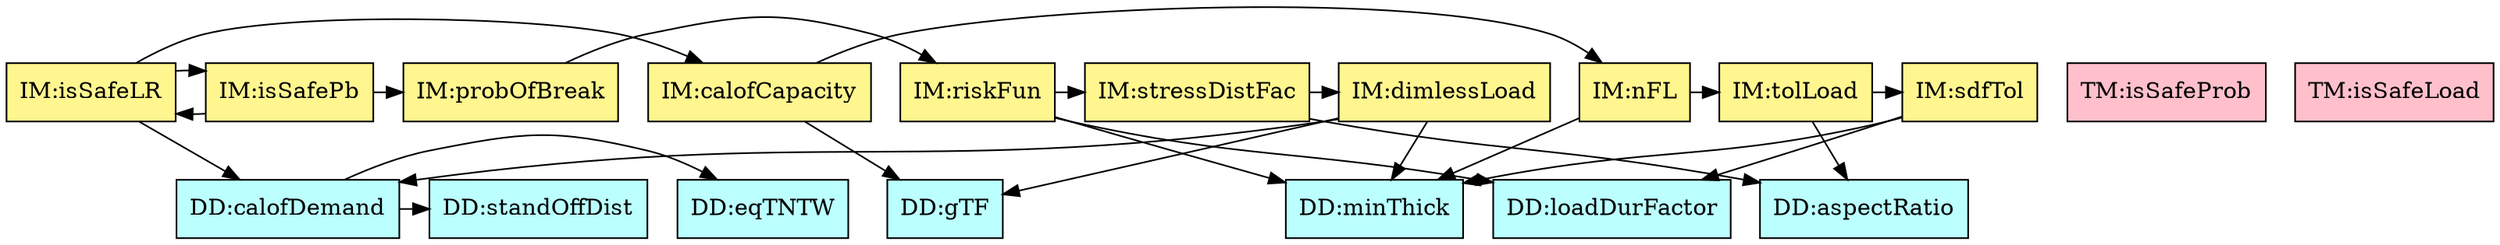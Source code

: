 digraph refvsref {
	demandq -> stdOffDist;
	demandq -> eqTNTChar;
	riskFun:theory -> minThick;
	riskFun:theory -> loadDurFactor;
	riskFun:theory -> stressDistFac:theory;
	stressDistFac:theory -> aR;
	stressDistFac:theory -> dimlessLoad:theory;
	nFL:theory -> minThick;
	nFL:theory -> tolLoad:theory;
	dimlessLoad:theory -> minThick;
	dimlessLoad:theory -> glassTypeFac;
	dimlessLoad:theory -> demandq;
	tolLoad:theory -> aR;
	tolLoad:theory -> sdfTol:theory;
	sdfTol:theory -> minThick;
	sdfTol:theory -> loadDurFactor;
	probBr:theory -> riskFun:theory;
	lResistance:theory -> glassTypeFac;
	lResistance:theory -> nFL:theory;
	isSafePb:theory -> probBr:theory;
	isSafePb:theory -> isSafeLR:theory;
	isSafeLR:theory -> demandq;
	isSafeLR:theory -> lResistance:theory;
	isSafeLR:theory -> isSafePb:theory;


	minThick	[shape=box, color=black, style=filled, fillcolor=paleturquoise1, label="DD:minThick"];
	loadDurFactor	[shape=box, color=black, style=filled, fillcolor=paleturquoise1, label="DD:loadDurFactor"];
	glassTypeFac	[shape=box, color=black, style=filled, fillcolor=paleturquoise1, label="DD:gTF"];
	stdOffDist	[shape=box, color=black, style=filled, fillcolor=paleturquoise1, label="DD:standOffDist"];
	aR	[shape=box, color=black, style=filled, fillcolor=paleturquoise1, label="DD:aspectRatio"];
	eqTNTChar	[shape=box, color=black, style=filled, fillcolor=paleturquoise1, label="DD:eqTNTW"];
	demandq	[shape=box, color=black, style=filled, fillcolor=paleturquoise1, label="DD:calofDemand"];

	subgraph DD {
	rank="same"
	{minThick, loadDurFactor, glassTypeFac, stdOffDist, aR, eqTNTChar, demandq}
	}

	isSafeProb:theory	[shape=box, color=black, style=filled, fillcolor=pink, label="TM:isSafeProb"];
	isSafeLoad:theory	[shape=box, color=black, style=filled, fillcolor=pink, label="TM:isSafeLoad"];

	subgraph TM {
	rank="same"
	{isSafeProb:theory, isSafeLoad:theory}
	}

	riskFun:theory	[shape=box, color=black, style=filled, fillcolor=khaki1, label="IM:riskFun"];
	stressDistFac:theory	[shape=box, color=black, style=filled, fillcolor=khaki1, label="IM:stressDistFac"];
	nFL:theory	[shape=box, color=black, style=filled, fillcolor=khaki1, label="IM:nFL"];
	dimlessLoad:theory	[shape=box, color=black, style=filled, fillcolor=khaki1, label="IM:dimlessLoad"];
	tolLoad:theory	[shape=box, color=black, style=filled, fillcolor=khaki1, label="IM:tolLoad"];
	sdfTol:theory	[shape=box, color=black, style=filled, fillcolor=khaki1, label="IM:sdfTol"];
	probBr:theory	[shape=box, color=black, style=filled, fillcolor=khaki1, label="IM:probOfBreak"];
	lResistance:theory	[shape=box, color=black, style=filled, fillcolor=khaki1, label="IM:calofCapacity"];
	isSafePb:theory	[shape=box, color=black, style=filled, fillcolor=khaki1, label="IM:isSafePb"];
	isSafeLR:theory	[shape=box, color=black, style=filled, fillcolor=khaki1, label="IM:isSafeLR"];

	subgraph IM {
	rank="same"
	{riskFun:theory, stressDistFac:theory, nFL:theory, dimlessLoad:theory, tolLoad:theory, sdfTol:theory, probBr:theory, lResistance:theory, isSafePb:theory, isSafeLR:theory}
	}

}
